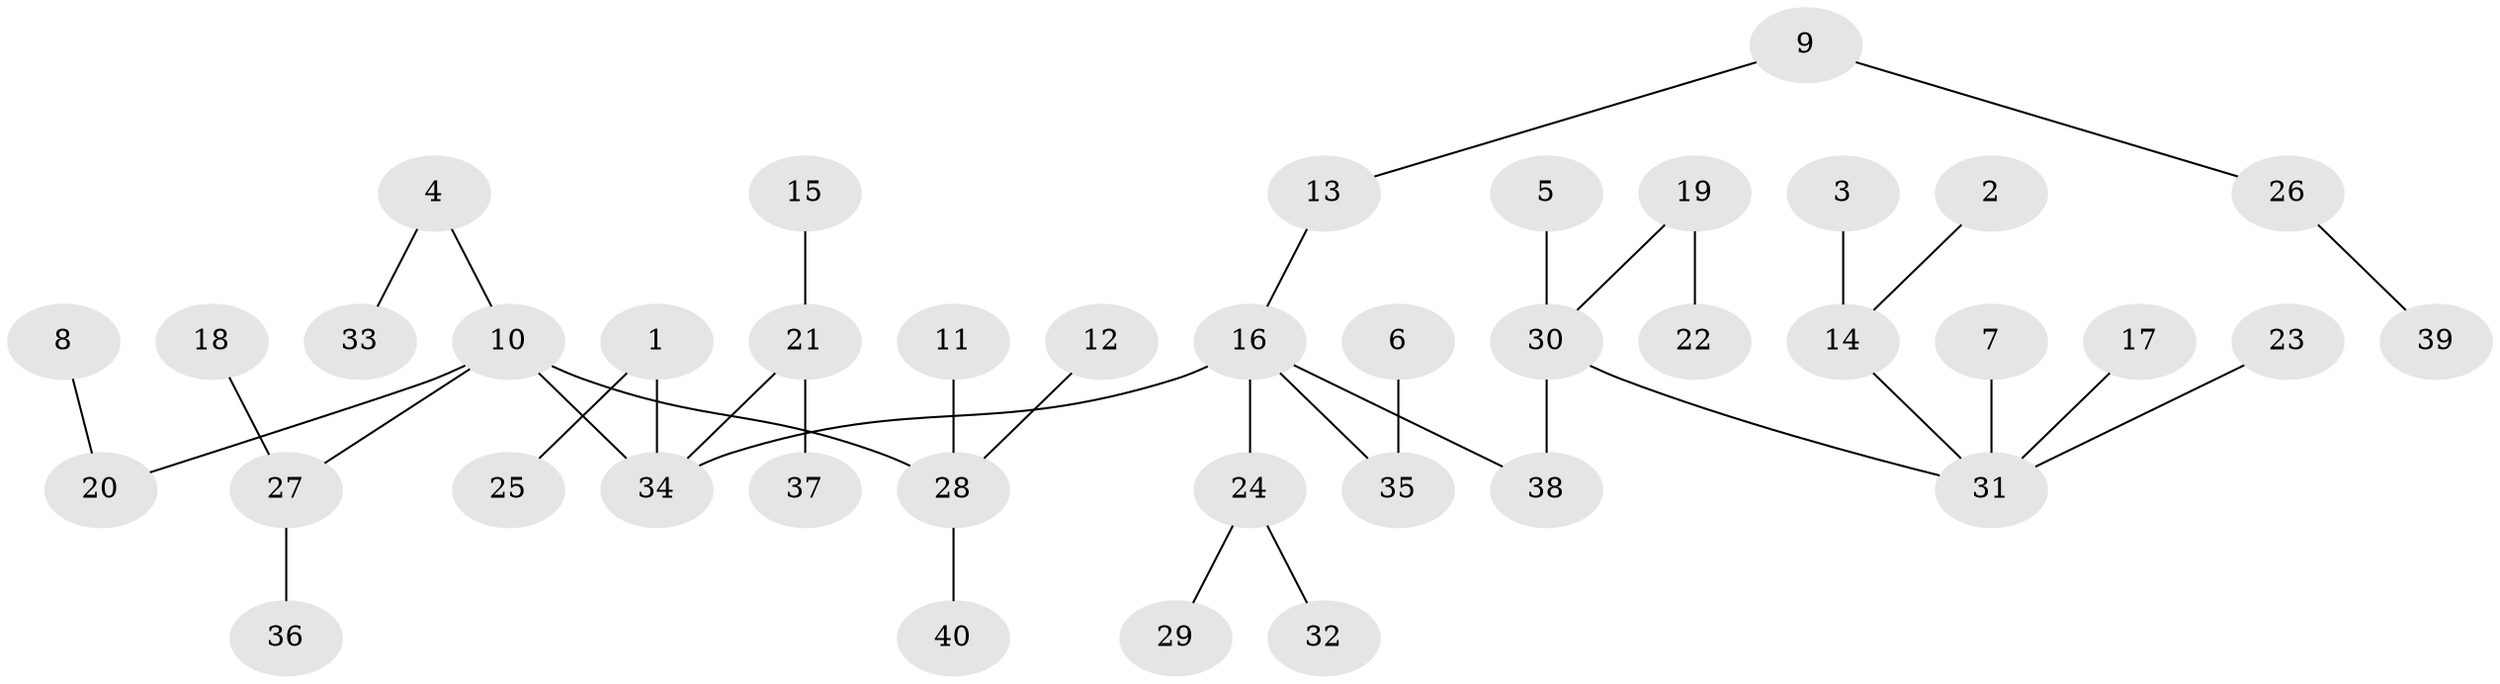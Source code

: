 // original degree distribution, {3: 0.1375, 4: 0.05, 5: 0.0625, 2: 0.2375, 6: 0.0125, 1: 0.5}
// Generated by graph-tools (version 1.1) at 2025/26/03/09/25 03:26:28]
// undirected, 40 vertices, 39 edges
graph export_dot {
graph [start="1"]
  node [color=gray90,style=filled];
  1;
  2;
  3;
  4;
  5;
  6;
  7;
  8;
  9;
  10;
  11;
  12;
  13;
  14;
  15;
  16;
  17;
  18;
  19;
  20;
  21;
  22;
  23;
  24;
  25;
  26;
  27;
  28;
  29;
  30;
  31;
  32;
  33;
  34;
  35;
  36;
  37;
  38;
  39;
  40;
  1 -- 25 [weight=1.0];
  1 -- 34 [weight=1.0];
  2 -- 14 [weight=1.0];
  3 -- 14 [weight=1.0];
  4 -- 10 [weight=1.0];
  4 -- 33 [weight=1.0];
  5 -- 30 [weight=1.0];
  6 -- 35 [weight=1.0];
  7 -- 31 [weight=1.0];
  8 -- 20 [weight=1.0];
  9 -- 13 [weight=1.0];
  9 -- 26 [weight=1.0];
  10 -- 20 [weight=1.0];
  10 -- 27 [weight=1.0];
  10 -- 28 [weight=1.0];
  10 -- 34 [weight=1.0];
  11 -- 28 [weight=1.0];
  12 -- 28 [weight=1.0];
  13 -- 16 [weight=1.0];
  14 -- 31 [weight=1.0];
  15 -- 21 [weight=1.0];
  16 -- 24 [weight=1.0];
  16 -- 34 [weight=1.0];
  16 -- 35 [weight=1.0];
  16 -- 38 [weight=1.0];
  17 -- 31 [weight=1.0];
  18 -- 27 [weight=1.0];
  19 -- 22 [weight=1.0];
  19 -- 30 [weight=1.0];
  21 -- 34 [weight=1.0];
  21 -- 37 [weight=1.0];
  23 -- 31 [weight=1.0];
  24 -- 29 [weight=1.0];
  24 -- 32 [weight=1.0];
  26 -- 39 [weight=1.0];
  27 -- 36 [weight=1.0];
  28 -- 40 [weight=1.0];
  30 -- 31 [weight=1.0];
  30 -- 38 [weight=1.0];
}
